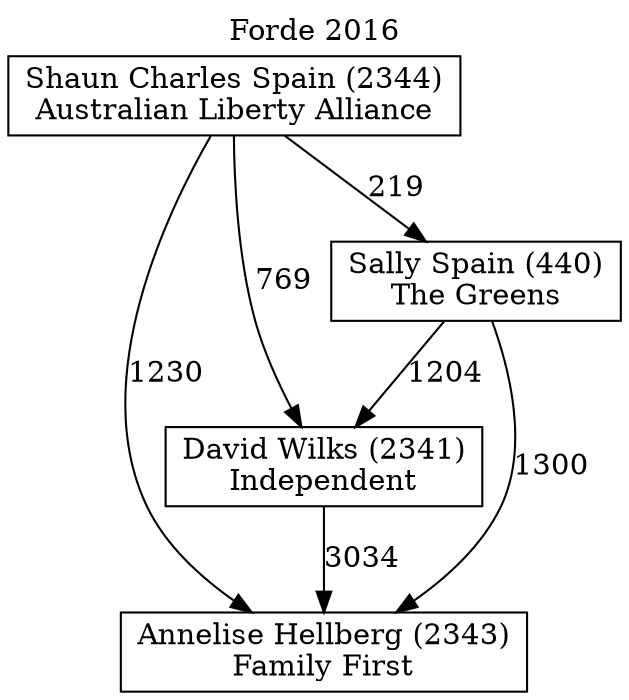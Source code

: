 // House preference flow
digraph "Annelise Hellberg (2343)_Forde_2016" {
	graph [label="Forde 2016" labelloc=t mclimit=10]
	node [shape=box]
	"Annelise Hellberg (2343)" [label="Annelise Hellberg (2343)
Family First"]
	"David Wilks (2341)" [label="David Wilks (2341)
Independent"]
	"Sally Spain (440)" [label="Sally Spain (440)
The Greens"]
	"Shaun Charles Spain (2344)" [label="Shaun Charles Spain (2344)
Australian Liberty Alliance"]
	"David Wilks (2341)" -> "Annelise Hellberg (2343)" [label=3034]
	"Sally Spain (440)" -> "David Wilks (2341)" [label=1204]
	"Shaun Charles Spain (2344)" -> "Sally Spain (440)" [label=219]
	"Sally Spain (440)" -> "Annelise Hellberg (2343)" [label=1300]
	"Shaun Charles Spain (2344)" -> "Annelise Hellberg (2343)" [label=1230]
	"Shaun Charles Spain (2344)" -> "David Wilks (2341)" [label=769]
}
